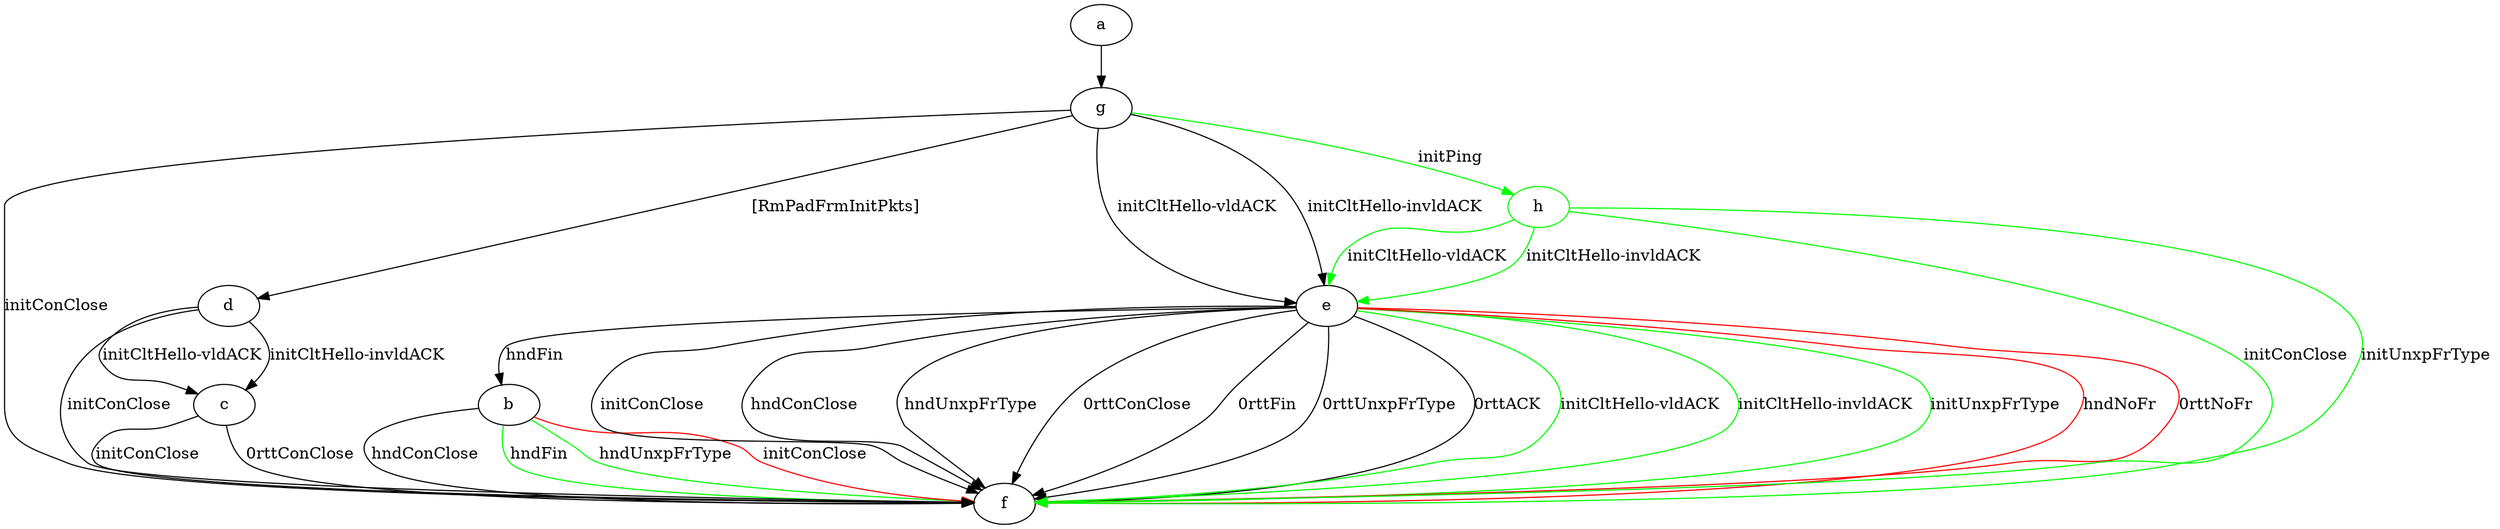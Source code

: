 digraph "" {
	a -> g	[key=0];
	b -> f	[key=0,
		label="hndConClose "];
	b -> f	[key=1,
		color=green,
		label="hndFin "];
	b -> f	[key=2,
		color=green,
		label="hndUnxpFrType "];
	b -> f	[key=3,
		color=red,
		label="initConClose "];
	c -> f	[key=0,
		label="initConClose "];
	c -> f	[key=1,
		label="0rttConClose "];
	d -> c	[key=0,
		label="initCltHello-vldACK "];
	d -> c	[key=1,
		label="initCltHello-invldACK "];
	d -> f	[key=0,
		label="initConClose "];
	e -> b	[key=0,
		label="hndFin "];
	e -> f	[key=0,
		label="initConClose "];
	e -> f	[key=1,
		label="hndConClose "];
	e -> f	[key=2,
		label="hndUnxpFrType "];
	e -> f	[key=3,
		label="0rttConClose "];
	e -> f	[key=4,
		label="0rttFin "];
	e -> f	[key=5,
		label="0rttUnxpFrType "];
	e -> f	[key=6,
		label="0rttACK "];
	e -> f	[key=7,
		color=green,
		label="initCltHello-vldACK "];
	e -> f	[key=8,
		color=green,
		label="initCltHello-invldACK "];
	e -> f	[key=9,
		color=green,
		label="initUnxpFrType "];
	e -> f	[key=10,
		color=red,
		label="hndNoFr "];
	e -> f	[key=11,
		color=red,
		label="0rttNoFr "];
	g -> d	[key=0,
		label="[RmPadFrmInitPkts] "];
	g -> e	[key=0,
		label="initCltHello-vldACK "];
	g -> e	[key=1,
		label="initCltHello-invldACK "];
	g -> f	[key=0,
		label="initConClose "];
	h	[color=green];
	g -> h	[key=0,
		color=green,
		label="initPing "];
	h -> e	[key=0,
		color=green,
		label="initCltHello-vldACK "];
	h -> e	[key=1,
		color=green,
		label="initCltHello-invldACK "];
	h -> f	[key=0,
		color=green,
		label="initConClose "];
	h -> f	[key=1,
		color=green,
		label="initUnxpFrType "];
}
